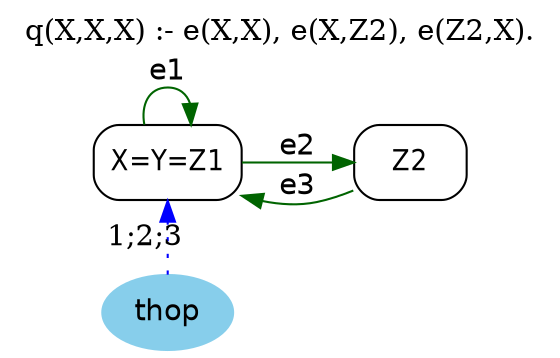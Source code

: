 digraph G {
	graph [bb="0,0,232,164",
		label="q(X,X,X) :- e(X,X), e(X,Z2), e(Z2,X).",
		labelloc=t,
		lheight=0.21,
		lp="116,152.5",
		lwidth=3.00,
		rankdir=LR
	];
	node [label="\N"];
	X	 [fontname="Helvetica-Narrow",
		height=0.5,
		label="X=Y=Z1",
		pos="63,90",
		shape=box,
		style=rounded,
		width=0.94444];
	X -> X	 [color=darkgreen,
		fontname=helvetica,
		label=e1,
		lp="63,133.5",
		pos="e,73.854,108.15 52.146,108.15 50.476,117.54 54.094,126 63,126 68.427,126 71.891,122.86 73.391,118.28"];
	Z2	 [fontname="Helvetica-Narrow",
		height=0.5,
		pos="176,90",
		shape=box,
		style=rounded,
		width=0.75];
	X -> Z2	 [color=darkgreen,
		fontname=helvetica,
		label=e2,
		lp="123,97.5",
		pos="e,148.71,90 97.21,90 110.23,90 125.13,90 138.44,90"];
	Z2 -> X	 [color=darkgreen,
		fontname=helvetica,
		label=e3,
		lp="123,78.5",
		pos="e,97.009,73.949 148.95,76.541 143.16,74.245 136.98,72.212 131,71 123.14,69.409 114.86,69.871 106.89,71.44"];
	thop	 [color=skyblue,
		fillcolor=skyblue,
		fontname=helvetica,
		height=0.5,
		pos="63,18",
		shape=oval,
		style="filled,rounded",
		width=0.79437];
	thop -> X	 [color=blue,
		constraint=false,
		label="1;2;3",
		lp="52.5,54",
		pos="e,63,71.587 63,36.169 63,43.869 63,53.026 63,61.583",
		style=dotted];
}
